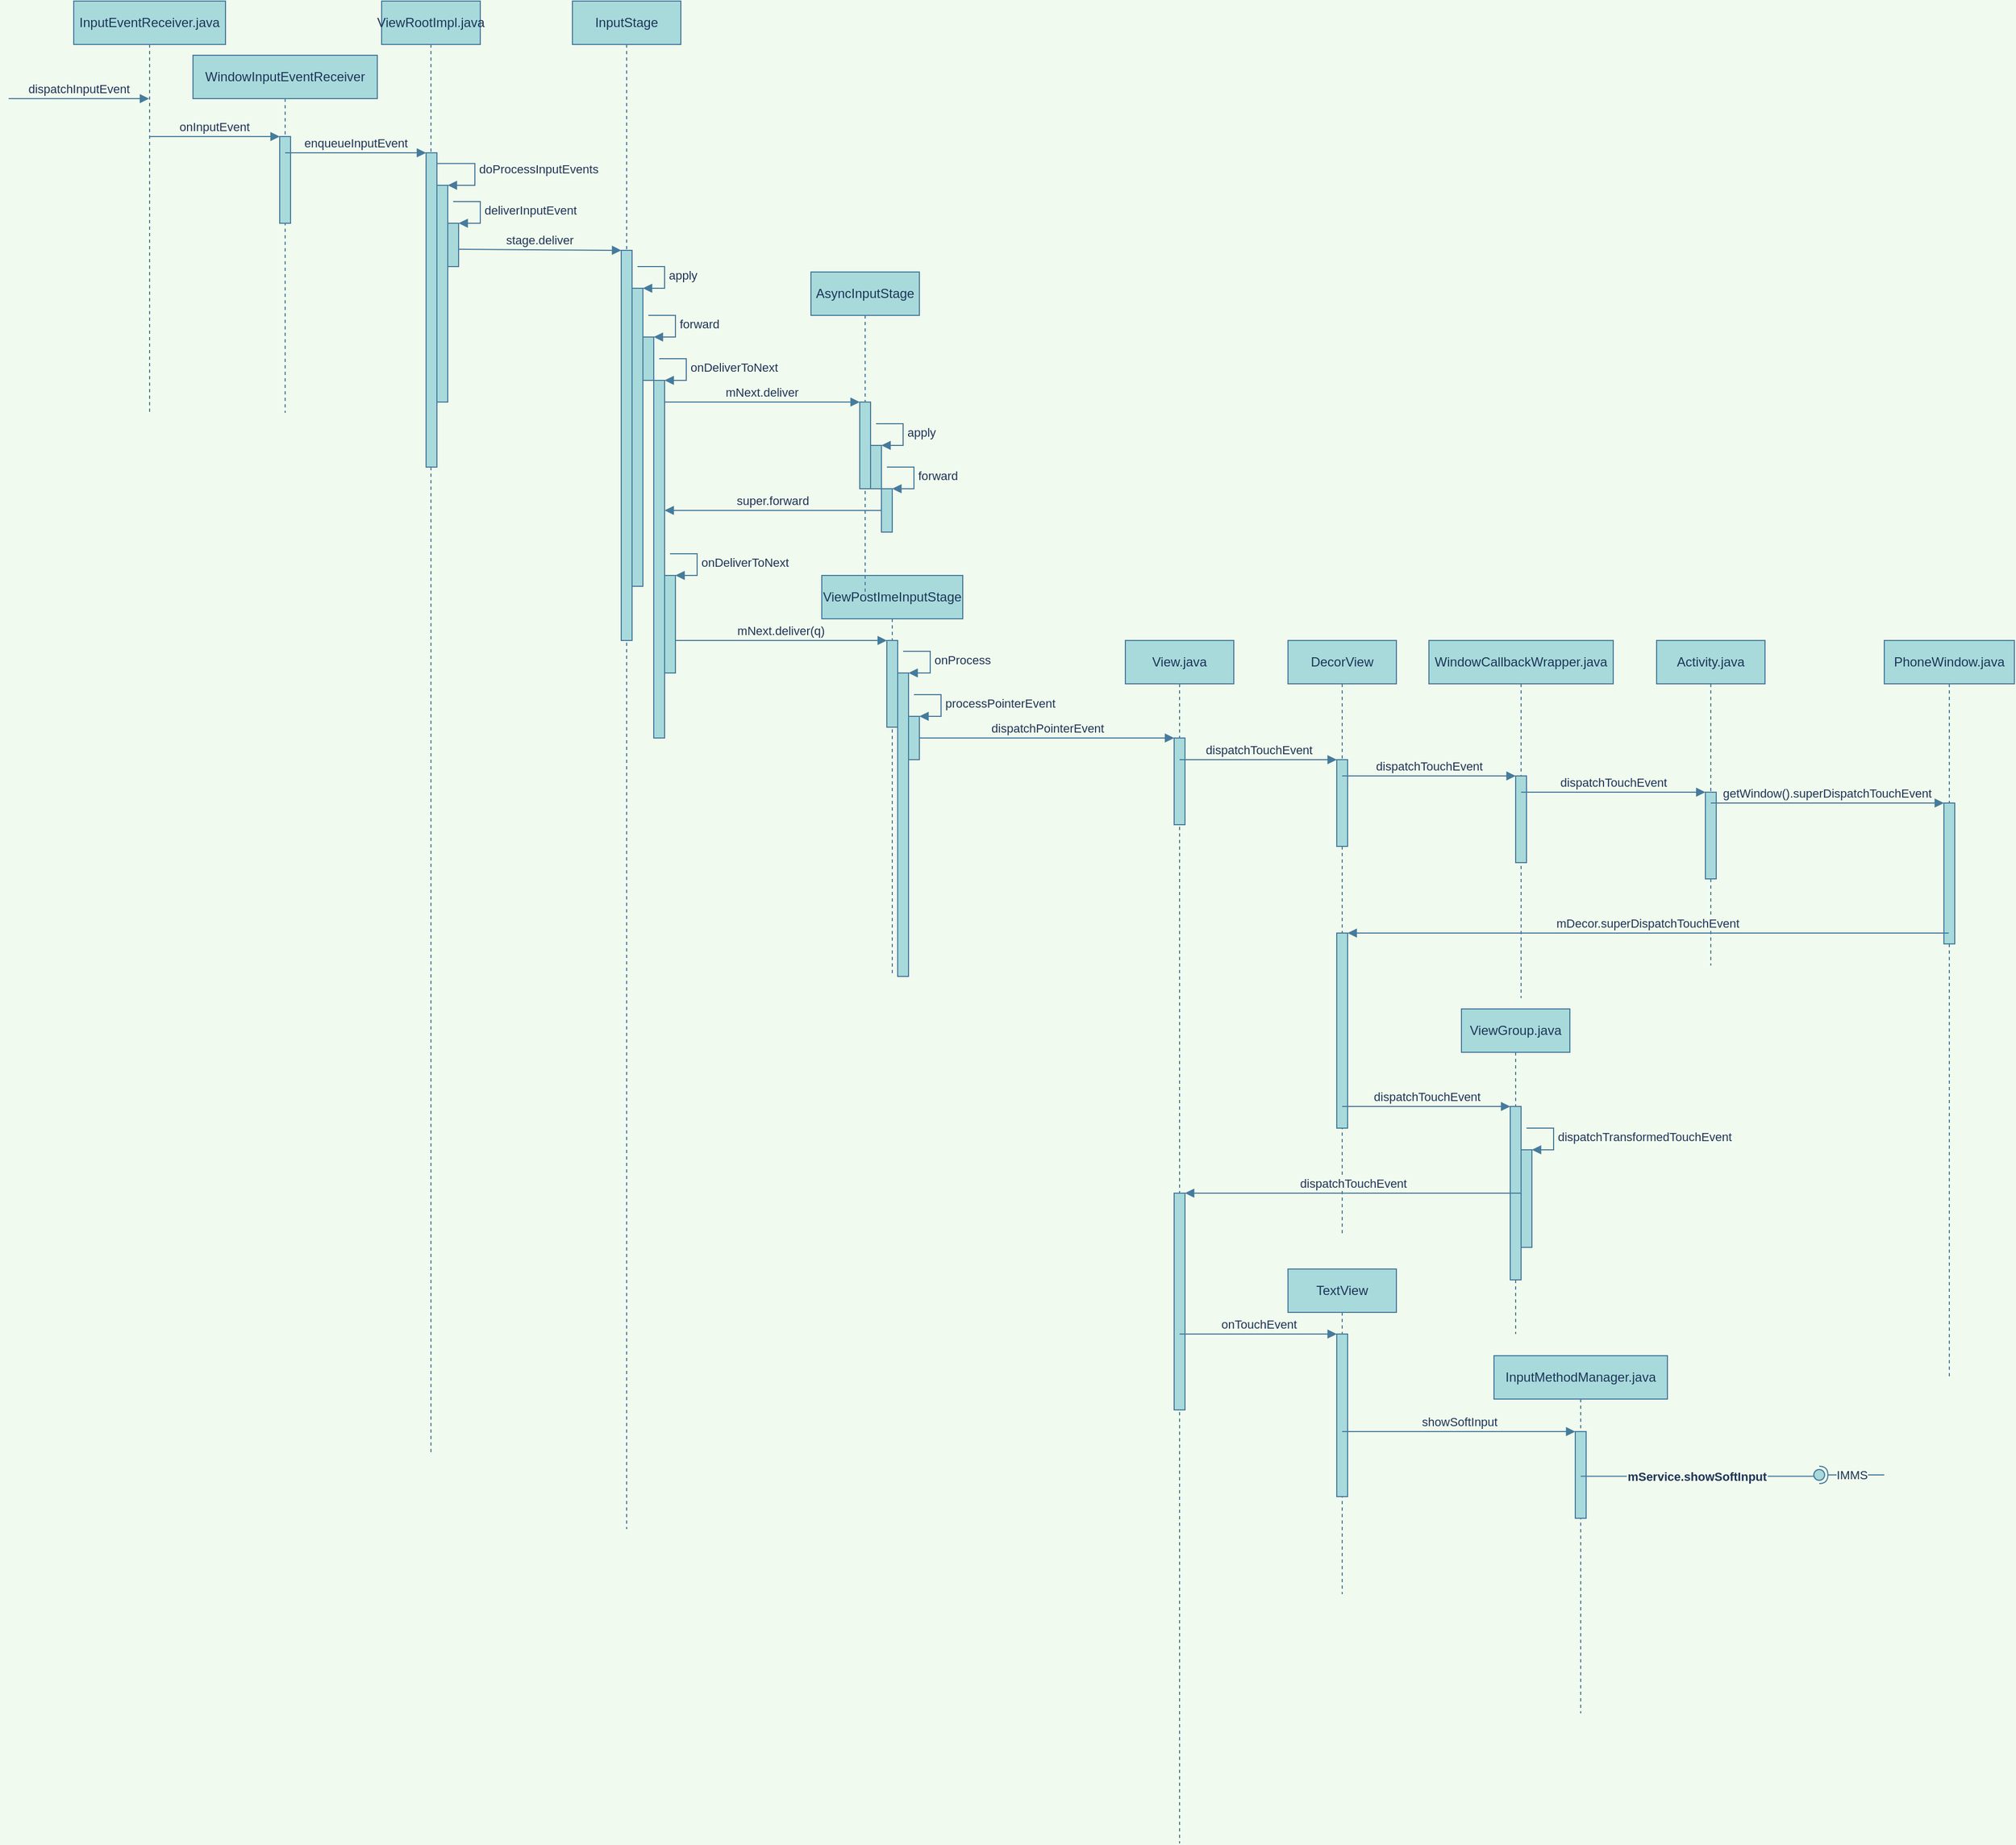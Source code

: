 <mxfile version="13.9.9" type="device"><diagram id="kgpKYQtTHZ0yAKxKKP6v" name="Page-1"><mxGraphModel dx="1102" dy="815" grid="1" gridSize="10" guides="1" tooltips="1" connect="1" arrows="1" fold="1" page="0" pageScale="1" pageWidth="850" pageHeight="1100" background="#F1FAEE" math="0" shadow="0"><root><mxCell id="0"/><mxCell id="1" parent="0"/><mxCell id="MvJWcBJpnf-pbA8ffjZG-1" value="InputEventReceiver.java" style="shape=umlLifeline;perimeter=lifelinePerimeter;whiteSpace=wrap;html=1;container=1;collapsible=0;recursiveResize=0;outlineConnect=0;fillColor=#A8DADC;strokeColor=#457B9D;fontColor=#1D3557;" vertex="1" parent="1"><mxGeometry x="90" y="80" width="140" height="1390" as="geometry"/></mxCell><mxCell id="MvJWcBJpnf-pbA8ffjZG-2" value="ViewRootImpl.java" style="shape=umlLifeline;perimeter=lifelinePerimeter;whiteSpace=wrap;html=1;container=1;collapsible=0;recursiveResize=0;outlineConnect=0;fillColor=#A8DADC;strokeColor=#457B9D;fontColor=#1D3557;" vertex="1" parent="1"><mxGeometry x="374" y="80" width="91" height="1340" as="geometry"/></mxCell><mxCell id="MvJWcBJpnf-pbA8ffjZG-17" value="" style="html=1;points=[];perimeter=orthogonalPerimeter;fillColor=#A8DADC;strokeColor=#457B9D;fontColor=#1D3557;" vertex="1" parent="MvJWcBJpnf-pbA8ffjZG-2"><mxGeometry x="41" y="140" width="10" height="290" as="geometry"/></mxCell><mxCell id="MvJWcBJpnf-pbA8ffjZG-20" value="" style="html=1;points=[];perimeter=orthogonalPerimeter;fillColor=#A8DADC;strokeColor=#457B9D;fontColor=#1D3557;" vertex="1" parent="MvJWcBJpnf-pbA8ffjZG-2"><mxGeometry x="51" y="170" width="10" height="200" as="geometry"/></mxCell><mxCell id="MvJWcBJpnf-pbA8ffjZG-21" value="doProcessInputEvents" style="edgeStyle=orthogonalEdgeStyle;html=1;align=left;spacingLeft=2;endArrow=block;rounded=0;entryX=1;entryY=0;exitX=1;exitY=0.034;exitDx=0;exitDy=0;exitPerimeter=0;labelBackgroundColor=#F1FAEE;strokeColor=#457B9D;fontColor=#1D3557;" edge="1" target="MvJWcBJpnf-pbA8ffjZG-20" parent="MvJWcBJpnf-pbA8ffjZG-2" source="MvJWcBJpnf-pbA8ffjZG-17"><mxGeometry relative="1" as="geometry"><mxPoint x="61" y="150" as="sourcePoint"/><Array as="points"><mxPoint x="86" y="150"/><mxPoint x="86" y="170"/></Array></mxGeometry></mxCell><mxCell id="MvJWcBJpnf-pbA8ffjZG-22" value="" style="html=1;points=[];perimeter=orthogonalPerimeter;fillColor=#A8DADC;strokeColor=#457B9D;fontColor=#1D3557;" vertex="1" parent="MvJWcBJpnf-pbA8ffjZG-2"><mxGeometry x="61" y="205" width="10" height="40" as="geometry"/></mxCell><mxCell id="MvJWcBJpnf-pbA8ffjZG-23" value="deliverInputEvent" style="edgeStyle=orthogonalEdgeStyle;html=1;align=left;spacingLeft=2;endArrow=block;rounded=0;entryX=1;entryY=0;labelBackgroundColor=#F1FAEE;strokeColor=#457B9D;fontColor=#1D3557;" edge="1" target="MvJWcBJpnf-pbA8ffjZG-22" parent="MvJWcBJpnf-pbA8ffjZG-2"><mxGeometry relative="1" as="geometry"><mxPoint x="66" y="185" as="sourcePoint"/><Array as="points"><mxPoint x="91" y="185"/></Array></mxGeometry></mxCell><mxCell id="MvJWcBJpnf-pbA8ffjZG-3" value="InputStage" style="shape=umlLifeline;perimeter=lifelinePerimeter;whiteSpace=wrap;html=1;container=1;collapsible=0;recursiveResize=0;outlineConnect=0;fillColor=#A8DADC;strokeColor=#457B9D;fontColor=#1D3557;" vertex="1" parent="1"><mxGeometry x="550" y="80" width="100" height="1410" as="geometry"/></mxCell><mxCell id="MvJWcBJpnf-pbA8ffjZG-24" value="" style="html=1;points=[];perimeter=orthogonalPerimeter;fillColor=#A8DADC;strokeColor=#457B9D;fontColor=#1D3557;" vertex="1" parent="MvJWcBJpnf-pbA8ffjZG-3"><mxGeometry x="45" y="230" width="10" height="360" as="geometry"/></mxCell><mxCell id="MvJWcBJpnf-pbA8ffjZG-27" value="" style="html=1;points=[];perimeter=orthogonalPerimeter;fillColor=#A8DADC;strokeColor=#457B9D;fontColor=#1D3557;" vertex="1" parent="MvJWcBJpnf-pbA8ffjZG-3"><mxGeometry x="55" y="265" width="10" height="275" as="geometry"/></mxCell><mxCell id="MvJWcBJpnf-pbA8ffjZG-28" value="apply" style="edgeStyle=orthogonalEdgeStyle;align=left;spacingLeft=2;endArrow=block;rounded=0;entryX=1;entryY=0;labelBackgroundColor=#F1FAEE;strokeColor=#457B9D;fontColor=#1D3557;" edge="1" target="MvJWcBJpnf-pbA8ffjZG-27" parent="MvJWcBJpnf-pbA8ffjZG-3"><mxGeometry relative="1" as="geometry"><mxPoint x="60" y="245" as="sourcePoint"/><Array as="points"><mxPoint x="85" y="245"/></Array></mxGeometry></mxCell><mxCell id="MvJWcBJpnf-pbA8ffjZG-29" value="" style="html=1;points=[];perimeter=orthogonalPerimeter;fillColor=#A8DADC;strokeColor=#457B9D;fontColor=#1D3557;" vertex="1" parent="MvJWcBJpnf-pbA8ffjZG-3"><mxGeometry x="65" y="310" width="10" height="40" as="geometry"/></mxCell><mxCell id="MvJWcBJpnf-pbA8ffjZG-30" value="forward" style="edgeStyle=orthogonalEdgeStyle;html=1;align=left;spacingLeft=2;endArrow=block;rounded=0;entryX=1;entryY=0;labelBackgroundColor=#F1FAEE;strokeColor=#457B9D;fontColor=#1D3557;" edge="1" target="MvJWcBJpnf-pbA8ffjZG-29" parent="MvJWcBJpnf-pbA8ffjZG-3"><mxGeometry relative="1" as="geometry"><mxPoint x="70" y="290" as="sourcePoint"/><Array as="points"><mxPoint x="95" y="290"/></Array></mxGeometry></mxCell><mxCell id="MvJWcBJpnf-pbA8ffjZG-31" value="" style="html=1;points=[];perimeter=orthogonalPerimeter;fillColor=#A8DADC;strokeColor=#457B9D;fontColor=#1D3557;" vertex="1" parent="MvJWcBJpnf-pbA8ffjZG-3"><mxGeometry x="75" y="350" width="10" height="330" as="geometry"/></mxCell><mxCell id="MvJWcBJpnf-pbA8ffjZG-32" value="onDeliverToNext" style="edgeStyle=orthogonalEdgeStyle;html=1;align=left;spacingLeft=2;endArrow=block;rounded=0;entryX=1;entryY=0;labelBackgroundColor=#F1FAEE;strokeColor=#457B9D;fontColor=#1D3557;" edge="1" target="MvJWcBJpnf-pbA8ffjZG-31" parent="MvJWcBJpnf-pbA8ffjZG-3"><mxGeometry relative="1" as="geometry"><mxPoint x="80" y="330" as="sourcePoint"/><Array as="points"><mxPoint x="105" y="330"/></Array></mxGeometry></mxCell><mxCell id="MvJWcBJpnf-pbA8ffjZG-43" value="" style="html=1;points=[];perimeter=orthogonalPerimeter;fillColor=#A8DADC;strokeColor=#457B9D;fontColor=#1D3557;" vertex="1" parent="MvJWcBJpnf-pbA8ffjZG-3"><mxGeometry x="85" y="530" width="10" height="90" as="geometry"/></mxCell><mxCell id="MvJWcBJpnf-pbA8ffjZG-44" value="onDeliverToNext" style="edgeStyle=orthogonalEdgeStyle;html=1;align=left;spacingLeft=2;endArrow=block;rounded=0;entryX=1;entryY=0;labelBackgroundColor=#F1FAEE;strokeColor=#457B9D;fontColor=#1D3557;" edge="1" target="MvJWcBJpnf-pbA8ffjZG-43" parent="MvJWcBJpnf-pbA8ffjZG-3"><mxGeometry relative="1" as="geometry"><mxPoint x="90" y="510" as="sourcePoint"/><Array as="points"><mxPoint x="115" y="510"/></Array></mxGeometry></mxCell><mxCell id="MvJWcBJpnf-pbA8ffjZG-4" value="ViewPostImeInputStage" style="shape=umlLifeline;perimeter=lifelinePerimeter;whiteSpace=wrap;html=1;container=1;collapsible=0;recursiveResize=0;outlineConnect=0;fillColor=#A8DADC;strokeColor=#457B9D;fontColor=#1D3557;" vertex="1" parent="1"><mxGeometry x="780" y="610" width="130" height="370" as="geometry"/></mxCell><mxCell id="MvJWcBJpnf-pbA8ffjZG-45" value="" style="html=1;points=[];perimeter=orthogonalPerimeter;fillColor=#A8DADC;strokeColor=#457B9D;fontColor=#1D3557;" vertex="1" parent="MvJWcBJpnf-pbA8ffjZG-4"><mxGeometry x="60" y="60" width="10" height="80" as="geometry"/></mxCell><mxCell id="MvJWcBJpnf-pbA8ffjZG-48" value="" style="html=1;points=[];perimeter=orthogonalPerimeter;fillColor=#A8DADC;strokeColor=#457B9D;fontColor=#1D3557;" vertex="1" parent="MvJWcBJpnf-pbA8ffjZG-4"><mxGeometry x="70" y="90" width="10" height="280" as="geometry"/></mxCell><mxCell id="MvJWcBJpnf-pbA8ffjZG-49" value="onProcess" style="edgeStyle=orthogonalEdgeStyle;html=1;align=left;spacingLeft=2;endArrow=block;rounded=0;entryX=1;entryY=0;labelBackgroundColor=#F1FAEE;strokeColor=#457B9D;fontColor=#1D3557;" edge="1" target="MvJWcBJpnf-pbA8ffjZG-48" parent="MvJWcBJpnf-pbA8ffjZG-4"><mxGeometry relative="1" as="geometry"><mxPoint x="75" y="70" as="sourcePoint"/><Array as="points"><mxPoint x="100" y="70"/></Array></mxGeometry></mxCell><mxCell id="MvJWcBJpnf-pbA8ffjZG-50" value="" style="html=1;points=[];perimeter=orthogonalPerimeter;fillColor=#A8DADC;strokeColor=#457B9D;fontColor=#1D3557;" vertex="1" parent="MvJWcBJpnf-pbA8ffjZG-4"><mxGeometry x="80" y="130" width="10" height="40" as="geometry"/></mxCell><mxCell id="MvJWcBJpnf-pbA8ffjZG-51" value="processPointerEvent" style="edgeStyle=orthogonalEdgeStyle;html=1;align=left;spacingLeft=2;endArrow=block;rounded=0;entryX=1;entryY=0;labelBackgroundColor=#F1FAEE;strokeColor=#457B9D;fontColor=#1D3557;" edge="1" target="MvJWcBJpnf-pbA8ffjZG-50" parent="MvJWcBJpnf-pbA8ffjZG-4"><mxGeometry relative="1" as="geometry"><mxPoint x="85" y="110" as="sourcePoint"/><Array as="points"><mxPoint x="110" y="110"/></Array></mxGeometry></mxCell><mxCell id="MvJWcBJpnf-pbA8ffjZG-5" value="WindowCallbackWrapper.java" style="shape=umlLifeline;perimeter=lifelinePerimeter;whiteSpace=wrap;html=1;container=1;collapsible=0;recursiveResize=0;outlineConnect=0;fillColor=#A8DADC;strokeColor=#457B9D;fontColor=#1D3557;" vertex="1" parent="1"><mxGeometry x="1340" y="670" width="170" height="330" as="geometry"/></mxCell><mxCell id="MvJWcBJpnf-pbA8ffjZG-63" value="" style="html=1;points=[];perimeter=orthogonalPerimeter;fillColor=#A8DADC;strokeColor=#457B9D;fontColor=#1D3557;" vertex="1" parent="MvJWcBJpnf-pbA8ffjZG-5"><mxGeometry x="80" y="125" width="10" height="80" as="geometry"/></mxCell><mxCell id="MvJWcBJpnf-pbA8ffjZG-6" value="Activity.java" style="shape=umlLifeline;perimeter=lifelinePerimeter;whiteSpace=wrap;html=1;container=1;collapsible=0;recursiveResize=0;outlineConnect=0;fillColor=#A8DADC;strokeColor=#457B9D;fontColor=#1D3557;" vertex="1" parent="1"><mxGeometry x="1550" y="670" width="100" height="300" as="geometry"/></mxCell><mxCell id="MvJWcBJpnf-pbA8ffjZG-66" value="" style="html=1;points=[];perimeter=orthogonalPerimeter;fillColor=#A8DADC;strokeColor=#457B9D;fontColor=#1D3557;" vertex="1" parent="MvJWcBJpnf-pbA8ffjZG-6"><mxGeometry x="45" y="140" width="10" height="80" as="geometry"/></mxCell><mxCell id="MvJWcBJpnf-pbA8ffjZG-7" value="PhoneWindow.java" style="shape=umlLifeline;perimeter=lifelinePerimeter;whiteSpace=wrap;html=1;container=1;collapsible=0;recursiveResize=0;outlineConnect=0;fillColor=#A8DADC;strokeColor=#457B9D;fontColor=#1D3557;" vertex="1" parent="1"><mxGeometry x="1760" y="670" width="120" height="680" as="geometry"/></mxCell><mxCell id="MvJWcBJpnf-pbA8ffjZG-69" value="" style="html=1;points=[];perimeter=orthogonalPerimeter;fillColor=#A8DADC;strokeColor=#457B9D;fontColor=#1D3557;" vertex="1" parent="MvJWcBJpnf-pbA8ffjZG-7"><mxGeometry x="55" y="150" width="10" height="130" as="geometry"/></mxCell><mxCell id="MvJWcBJpnf-pbA8ffjZG-8" value="ViewGroup.java" style="shape=umlLifeline;perimeter=lifelinePerimeter;whiteSpace=wrap;html=1;container=1;collapsible=0;recursiveResize=0;outlineConnect=0;fillColor=#A8DADC;strokeColor=#457B9D;fontColor=#1D3557;" vertex="1" parent="1"><mxGeometry x="1370" y="1010" width="100" height="300" as="geometry"/></mxCell><mxCell id="MvJWcBJpnf-pbA8ffjZG-75" value="" style="html=1;points=[];perimeter=orthogonalPerimeter;fillColor=#A8DADC;strokeColor=#457B9D;fontColor=#1D3557;" vertex="1" parent="MvJWcBJpnf-pbA8ffjZG-8"><mxGeometry x="45" y="90" width="10" height="160" as="geometry"/></mxCell><mxCell id="MvJWcBJpnf-pbA8ffjZG-78" value="" style="html=1;points=[];perimeter=orthogonalPerimeter;fillColor=#A8DADC;strokeColor=#457B9D;fontColor=#1D3557;" vertex="1" parent="MvJWcBJpnf-pbA8ffjZG-8"><mxGeometry x="55" y="130" width="10" height="90" as="geometry"/></mxCell><mxCell id="MvJWcBJpnf-pbA8ffjZG-79" value="dispatchTransformedTouchEvent" style="edgeStyle=orthogonalEdgeStyle;html=1;align=left;spacingLeft=2;endArrow=block;rounded=0;entryX=1;entryY=0;labelBackgroundColor=#F1FAEE;strokeColor=#457B9D;fontColor=#1D3557;" edge="1" target="MvJWcBJpnf-pbA8ffjZG-78" parent="MvJWcBJpnf-pbA8ffjZG-8"><mxGeometry relative="1" as="geometry"><mxPoint x="60" y="110" as="sourcePoint"/><Array as="points"><mxPoint x="85" y="110"/></Array></mxGeometry></mxCell><mxCell id="MvJWcBJpnf-pbA8ffjZG-9" value="InputMethodManager.java" style="shape=umlLifeline;perimeter=lifelinePerimeter;whiteSpace=wrap;html=1;container=1;collapsible=0;recursiveResize=0;outlineConnect=0;fillColor=#A8DADC;strokeColor=#457B9D;fontColor=#1D3557;" vertex="1" parent="1"><mxGeometry x="1400" y="1330" width="160" height="330" as="geometry"/></mxCell><mxCell id="MvJWcBJpnf-pbA8ffjZG-87" value="" style="html=1;points=[];perimeter=orthogonalPerimeter;fillColor=#A8DADC;strokeColor=#457B9D;fontColor=#1D3557;" vertex="1" parent="MvJWcBJpnf-pbA8ffjZG-9"><mxGeometry x="75" y="70" width="10" height="80" as="geometry"/></mxCell><mxCell id="MvJWcBJpnf-pbA8ffjZG-10" value="AsyncInputStage" style="shape=umlLifeline;perimeter=lifelinePerimeter;whiteSpace=wrap;html=1;container=1;collapsible=0;recursiveResize=0;outlineConnect=0;fillColor=#A8DADC;strokeColor=#457B9D;fontColor=#1D3557;" vertex="1" parent="1"><mxGeometry x="770" y="330" width="100" height="300" as="geometry"/></mxCell><mxCell id="MvJWcBJpnf-pbA8ffjZG-35" value="" style="html=1;points=[];perimeter=orthogonalPerimeter;fillColor=#A8DADC;strokeColor=#457B9D;fontColor=#1D3557;" vertex="1" parent="MvJWcBJpnf-pbA8ffjZG-10"><mxGeometry x="45" y="120" width="10" height="80" as="geometry"/></mxCell><mxCell id="MvJWcBJpnf-pbA8ffjZG-38" value="" style="html=1;points=[];perimeter=orthogonalPerimeter;fillColor=#A8DADC;strokeColor=#457B9D;fontColor=#1D3557;" vertex="1" parent="MvJWcBJpnf-pbA8ffjZG-10"><mxGeometry x="55" y="160" width="10" height="40" as="geometry"/></mxCell><mxCell id="MvJWcBJpnf-pbA8ffjZG-39" value="apply" style="edgeStyle=orthogonalEdgeStyle;html=1;align=left;spacingLeft=2;endArrow=block;rounded=0;entryX=1;entryY=0;labelBackgroundColor=#F1FAEE;strokeColor=#457B9D;fontColor=#1D3557;" edge="1" target="MvJWcBJpnf-pbA8ffjZG-38" parent="MvJWcBJpnf-pbA8ffjZG-10"><mxGeometry relative="1" as="geometry"><mxPoint x="60" y="140" as="sourcePoint"/><Array as="points"><mxPoint x="85" y="140"/></Array></mxGeometry></mxCell><mxCell id="MvJWcBJpnf-pbA8ffjZG-40" value="" style="html=1;points=[];perimeter=orthogonalPerimeter;fillColor=#A8DADC;strokeColor=#457B9D;fontColor=#1D3557;" vertex="1" parent="MvJWcBJpnf-pbA8ffjZG-10"><mxGeometry x="65" y="200" width="10" height="40" as="geometry"/></mxCell><mxCell id="MvJWcBJpnf-pbA8ffjZG-41" value="forward" style="edgeStyle=orthogonalEdgeStyle;html=1;align=left;spacingLeft=2;endArrow=block;rounded=0;entryX=1;entryY=0;labelBackgroundColor=#F1FAEE;strokeColor=#457B9D;fontColor=#1D3557;" edge="1" target="MvJWcBJpnf-pbA8ffjZG-40" parent="MvJWcBJpnf-pbA8ffjZG-10"><mxGeometry relative="1" as="geometry"><mxPoint x="70" y="180" as="sourcePoint"/><Array as="points"><mxPoint x="95" y="180"/></Array></mxGeometry></mxCell><mxCell id="MvJWcBJpnf-pbA8ffjZG-11" value="dispatchInputEvent" style="verticalAlign=bottom;endArrow=block;labelBackgroundColor=#F1FAEE;strokeColor=#457B9D;fontColor=#1D3557;" edge="1" parent="1" target="MvJWcBJpnf-pbA8ffjZG-1"><mxGeometry width="80" relative="1" as="geometry"><mxPoint x="30" y="170" as="sourcePoint"/><mxPoint x="110" y="170" as="targetPoint"/></mxGeometry></mxCell><mxCell id="MvJWcBJpnf-pbA8ffjZG-13" value="WindowInputEventReceiver" style="shape=umlLifeline;perimeter=lifelinePerimeter;whiteSpace=wrap;container=1;collapsible=0;recursiveResize=0;outlineConnect=0;fillColor=#A8DADC;strokeColor=#457B9D;fontColor=#1D3557;" vertex="1" parent="1"><mxGeometry x="200" y="130" width="170" height="330" as="geometry"/></mxCell><mxCell id="MvJWcBJpnf-pbA8ffjZG-14" value="" style="html=1;points=[];perimeter=orthogonalPerimeter;fillColor=#A8DADC;strokeColor=#457B9D;fontColor=#1D3557;" vertex="1" parent="MvJWcBJpnf-pbA8ffjZG-13"><mxGeometry x="80" y="75" width="10" height="80" as="geometry"/></mxCell><mxCell id="MvJWcBJpnf-pbA8ffjZG-15" value="onInputEvent" style="verticalAlign=bottom;endArrow=block;entryX=0;entryY=0;labelBackgroundColor=#F1FAEE;strokeColor=#457B9D;fontColor=#1D3557;" edge="1" target="MvJWcBJpnf-pbA8ffjZG-14" parent="1" source="MvJWcBJpnf-pbA8ffjZG-1"><mxGeometry relative="1" as="geometry"><mxPoint x="210" y="205" as="sourcePoint"/></mxGeometry></mxCell><mxCell id="MvJWcBJpnf-pbA8ffjZG-18" value="enqueueInputEvent" style="html=1;verticalAlign=bottom;endArrow=block;entryX=0;entryY=0;labelBackgroundColor=#F1FAEE;strokeColor=#457B9D;fontColor=#1D3557;" edge="1" target="MvJWcBJpnf-pbA8ffjZG-17" parent="1" source="MvJWcBJpnf-pbA8ffjZG-13"><mxGeometry relative="1" as="geometry"><mxPoint x="355" y="220" as="sourcePoint"/></mxGeometry></mxCell><mxCell id="MvJWcBJpnf-pbA8ffjZG-25" value="stage.deliver" style="verticalAlign=bottom;endArrow=block;entryX=0;entryY=0;exitX=1;exitY=0.6;exitDx=0;exitDy=0;exitPerimeter=0;labelBackgroundColor=#F1FAEE;strokeColor=#457B9D;fontColor=#1D3557;" edge="1" target="MvJWcBJpnf-pbA8ffjZG-24" parent="1" source="MvJWcBJpnf-pbA8ffjZG-22"><mxGeometry relative="1" as="geometry"><mxPoint x="485" y="310" as="sourcePoint"/></mxGeometry></mxCell><mxCell id="MvJWcBJpnf-pbA8ffjZG-36" value="mNext.deliver" style="verticalAlign=bottom;endArrow=block;entryX=0;entryY=0;labelBackgroundColor=#F1FAEE;strokeColor=#457B9D;fontColor=#1D3557;" edge="1" target="MvJWcBJpnf-pbA8ffjZG-35" parent="1" source="MvJWcBJpnf-pbA8ffjZG-31"><mxGeometry relative="1" as="geometry"><mxPoint x="725" y="450" as="sourcePoint"/></mxGeometry></mxCell><mxCell id="MvJWcBJpnf-pbA8ffjZG-42" value="super.forward" style="verticalAlign=bottom;endArrow=block;labelBackgroundColor=#F1FAEE;strokeColor=#457B9D;fontColor=#1D3557;" edge="1" parent="1" source="MvJWcBJpnf-pbA8ffjZG-40" target="MvJWcBJpnf-pbA8ffjZG-31"><mxGeometry width="80" relative="1" as="geometry"><mxPoint x="690" y="610" as="sourcePoint"/><mxPoint x="730" y="570" as="targetPoint"/></mxGeometry></mxCell><mxCell id="MvJWcBJpnf-pbA8ffjZG-46" value="mNext.deliver(q)" style="verticalAlign=bottom;endArrow=block;entryX=0;entryY=0;labelBackgroundColor=#F1FAEE;strokeColor=#457B9D;fontColor=#1D3557;" edge="1" target="MvJWcBJpnf-pbA8ffjZG-45" parent="1" source="MvJWcBJpnf-pbA8ffjZG-43"><mxGeometry relative="1" as="geometry"><mxPoint x="755" y="670" as="sourcePoint"/></mxGeometry></mxCell><mxCell id="MvJWcBJpnf-pbA8ffjZG-53" value="View.java" style="shape=umlLifeline;perimeter=lifelinePerimeter;whiteSpace=wrap;html=1;container=1;collapsible=0;recursiveResize=0;outlineConnect=0;fillColor=#A8DADC;strokeColor=#457B9D;fontColor=#1D3557;" vertex="1" parent="1"><mxGeometry x="1060" y="670" width="100" height="1110" as="geometry"/></mxCell><mxCell id="MvJWcBJpnf-pbA8ffjZG-54" value="" style="html=1;points=[];perimeter=orthogonalPerimeter;fillColor=#A8DADC;strokeColor=#457B9D;fontColor=#1D3557;" vertex="1" parent="MvJWcBJpnf-pbA8ffjZG-53"><mxGeometry x="45" y="90" width="10" height="80" as="geometry"/></mxCell><mxCell id="MvJWcBJpnf-pbA8ffjZG-80" value="" style="html=1;points=[];perimeter=orthogonalPerimeter;fillColor=#A8DADC;strokeColor=#457B9D;fontColor=#1D3557;" vertex="1" parent="MvJWcBJpnf-pbA8ffjZG-53"><mxGeometry x="45" y="510" width="10" height="200" as="geometry"/></mxCell><mxCell id="MvJWcBJpnf-pbA8ffjZG-55" value="dispatchPointerEvent" style="html=1;verticalAlign=bottom;endArrow=block;entryX=0;entryY=0;labelBackgroundColor=#F1FAEE;strokeColor=#457B9D;fontColor=#1D3557;" edge="1" target="MvJWcBJpnf-pbA8ffjZG-54" parent="1" source="MvJWcBJpnf-pbA8ffjZG-50"><mxGeometry relative="1" as="geometry"><mxPoint x="1035" y="760" as="sourcePoint"/></mxGeometry></mxCell><mxCell id="MvJWcBJpnf-pbA8ffjZG-57" value="DecorView" style="shape=umlLifeline;perimeter=lifelinePerimeter;whiteSpace=wrap;html=1;container=1;collapsible=0;recursiveResize=0;outlineConnect=0;fillColor=#A8DADC;strokeColor=#457B9D;fontColor=#1D3557;" vertex="1" parent="1"><mxGeometry x="1210" y="670" width="100" height="550" as="geometry"/></mxCell><mxCell id="MvJWcBJpnf-pbA8ffjZG-60" value="" style="html=1;points=[];perimeter=orthogonalPerimeter;fillColor=#A8DADC;strokeColor=#457B9D;fontColor=#1D3557;" vertex="1" parent="MvJWcBJpnf-pbA8ffjZG-57"><mxGeometry x="45" y="110" width="10" height="80" as="geometry"/></mxCell><mxCell id="MvJWcBJpnf-pbA8ffjZG-72" value="" style="html=1;points=[];perimeter=orthogonalPerimeter;fillColor=#A8DADC;strokeColor=#457B9D;fontColor=#1D3557;" vertex="1" parent="MvJWcBJpnf-pbA8ffjZG-57"><mxGeometry x="45" y="270" width="10" height="180" as="geometry"/></mxCell><mxCell id="MvJWcBJpnf-pbA8ffjZG-61" value="dispatchTouchEvent" style="html=1;verticalAlign=bottom;endArrow=block;entryX=0;entryY=0;labelBackgroundColor=#F1FAEE;strokeColor=#457B9D;fontColor=#1D3557;" edge="1" target="MvJWcBJpnf-pbA8ffjZG-60" parent="1" source="MvJWcBJpnf-pbA8ffjZG-53"><mxGeometry relative="1" as="geometry"><mxPoint x="1185" y="780" as="sourcePoint"/></mxGeometry></mxCell><mxCell id="MvJWcBJpnf-pbA8ffjZG-64" value="dispatchTouchEvent" style="html=1;verticalAlign=bottom;endArrow=block;entryX=0;entryY=0;labelBackgroundColor=#F1FAEE;strokeColor=#457B9D;fontColor=#1D3557;" edge="1" target="MvJWcBJpnf-pbA8ffjZG-63" parent="1" source="MvJWcBJpnf-pbA8ffjZG-57"><mxGeometry relative="1" as="geometry"><mxPoint x="1350" y="795" as="sourcePoint"/></mxGeometry></mxCell><mxCell id="MvJWcBJpnf-pbA8ffjZG-67" value="dispatchTouchEvent" style="html=1;verticalAlign=bottom;endArrow=block;entryX=0;entryY=0;labelBackgroundColor=#F1FAEE;strokeColor=#457B9D;fontColor=#1D3557;" edge="1" target="MvJWcBJpnf-pbA8ffjZG-66" parent="1" source="MvJWcBJpnf-pbA8ffjZG-5"><mxGeometry relative="1" as="geometry"><mxPoint x="1525" y="810" as="sourcePoint"/></mxGeometry></mxCell><mxCell id="MvJWcBJpnf-pbA8ffjZG-70" value="getWindow().superDispatchTouchEvent" style="verticalAlign=bottom;endArrow=block;entryX=0;entryY=0;labelBackgroundColor=#F1FAEE;strokeColor=#457B9D;fontColor=#1D3557;" edge="1" target="MvJWcBJpnf-pbA8ffjZG-69" parent="1" source="MvJWcBJpnf-pbA8ffjZG-6"><mxGeometry relative="1" as="geometry"><mxPoint x="1655" y="820" as="sourcePoint"/></mxGeometry></mxCell><mxCell id="MvJWcBJpnf-pbA8ffjZG-73" value="mDecor.superDispatchTouchEvent" style="verticalAlign=bottom;endArrow=block;entryX=1;entryY=0;labelBackgroundColor=#F1FAEE;strokeColor=#457B9D;fontColor=#1D3557;" edge="1" target="MvJWcBJpnf-pbA8ffjZG-72" parent="1" source="MvJWcBJpnf-pbA8ffjZG-7"><mxGeometry relative="1" as="geometry"><mxPoint x="1325" y="940" as="sourcePoint"/></mxGeometry></mxCell><mxCell id="MvJWcBJpnf-pbA8ffjZG-76" value="dispatchTouchEvent" style="html=1;verticalAlign=bottom;endArrow=block;entryX=0;entryY=0;labelBackgroundColor=#F1FAEE;strokeColor=#457B9D;fontColor=#1D3557;" edge="1" target="MvJWcBJpnf-pbA8ffjZG-75" parent="1" source="MvJWcBJpnf-pbA8ffjZG-57"><mxGeometry relative="1" as="geometry"><mxPoint x="1345" y="1100" as="sourcePoint"/></mxGeometry></mxCell><mxCell id="MvJWcBJpnf-pbA8ffjZG-81" value="dispatchTouchEvent" style="html=1;verticalAlign=bottom;endArrow=block;entryX=1;entryY=0;labelBackgroundColor=#F1FAEE;strokeColor=#457B9D;fontColor=#1D3557;" edge="1" target="MvJWcBJpnf-pbA8ffjZG-80" parent="1" source="MvJWcBJpnf-pbA8ffjZG-78"><mxGeometry relative="1" as="geometry"><mxPoint x="1200" y="1180" as="sourcePoint"/></mxGeometry></mxCell><mxCell id="MvJWcBJpnf-pbA8ffjZG-83" value="TextView" style="shape=umlLifeline;perimeter=lifelinePerimeter;whiteSpace=wrap;html=1;container=1;collapsible=0;recursiveResize=0;outlineConnect=0;fillColor=#A8DADC;strokeColor=#457B9D;fontColor=#1D3557;" vertex="1" parent="1"><mxGeometry x="1210" y="1250" width="100" height="300" as="geometry"/></mxCell><mxCell id="MvJWcBJpnf-pbA8ffjZG-84" value="" style="html=1;points=[];perimeter=orthogonalPerimeter;fillColor=#A8DADC;strokeColor=#457B9D;fontColor=#1D3557;" vertex="1" parent="MvJWcBJpnf-pbA8ffjZG-83"><mxGeometry x="45" y="60" width="10" height="150" as="geometry"/></mxCell><mxCell id="MvJWcBJpnf-pbA8ffjZG-85" value="onTouchEvent" style="html=1;verticalAlign=bottom;endArrow=block;entryX=0;entryY=0;labelBackgroundColor=#F1FAEE;strokeColor=#457B9D;fontColor=#1D3557;" edge="1" target="MvJWcBJpnf-pbA8ffjZG-84" parent="1" source="MvJWcBJpnf-pbA8ffjZG-53"><mxGeometry relative="1" as="geometry"><mxPoint x="1185" y="1310" as="sourcePoint"/></mxGeometry></mxCell><mxCell id="MvJWcBJpnf-pbA8ffjZG-88" value="showSoftInput" style="html=1;verticalAlign=bottom;endArrow=block;entryX=0;entryY=0;labelBackgroundColor=#F1FAEE;strokeColor=#457B9D;fontColor=#1D3557;" edge="1" target="MvJWcBJpnf-pbA8ffjZG-87" parent="1" source="MvJWcBJpnf-pbA8ffjZG-83"><mxGeometry relative="1" as="geometry"><mxPoint x="1405" y="1400" as="sourcePoint"/></mxGeometry></mxCell><mxCell id="MvJWcBJpnf-pbA8ffjZG-93" value="mService.showSoftInput" style="rounded=0;orthogonalLoop=1;jettySize=auto;endArrow=none;endFill=0;fontColor=#1D3557;fontStyle=1;labelBackgroundColor=#F1FAEE;strokeColor=#457B9D;" edge="1" target="MvJWcBJpnf-pbA8ffjZG-95" parent="1" source="MvJWcBJpnf-pbA8ffjZG-9"><mxGeometry relative="1" as="geometry"><mxPoint x="1670" y="1440" as="sourcePoint"/></mxGeometry></mxCell><mxCell id="MvJWcBJpnf-pbA8ffjZG-94" value="IMMS" style="rounded=0;orthogonalLoop=1;jettySize=auto;html=1;endArrow=halfCircle;endFill=0;entryX=0.5;entryY=0.5;entryDx=0;entryDy=0;endSize=6;strokeWidth=1;labelBackgroundColor=#F1FAEE;strokeColor=#457B9D;fontColor=#1D3557;" edge="1" target="MvJWcBJpnf-pbA8ffjZG-95" parent="1"><mxGeometry relative="1" as="geometry"><mxPoint x="1760" y="1440" as="sourcePoint"/></mxGeometry></mxCell><mxCell id="MvJWcBJpnf-pbA8ffjZG-95" value="" style="ellipse;whiteSpace=wrap;html=1;fontFamily=Helvetica;fontSize=12;fontColor=#1D3557;align=center;strokeColor=#457B9D;fillColor=#A8DADC;points=[];aspect=fixed;resizable=0;" vertex="1" parent="1"><mxGeometry x="1695" y="1435" width="10" height="10" as="geometry"/></mxCell></root></mxGraphModel></diagram></mxfile>